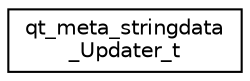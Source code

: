 digraph "Graphical Class Hierarchy"
{
  edge [fontname="Helvetica",fontsize="10",labelfontname="Helvetica",labelfontsize="10"];
  node [fontname="Helvetica",fontsize="10",shape=record];
  rankdir="LR";
  Node1 [label="qt_meta_stringdata\l_Updater_t",height=0.2,width=0.4,color="black", fillcolor="white", style="filled",URL="$structqt__meta__stringdata___updater__t.html"];
}
